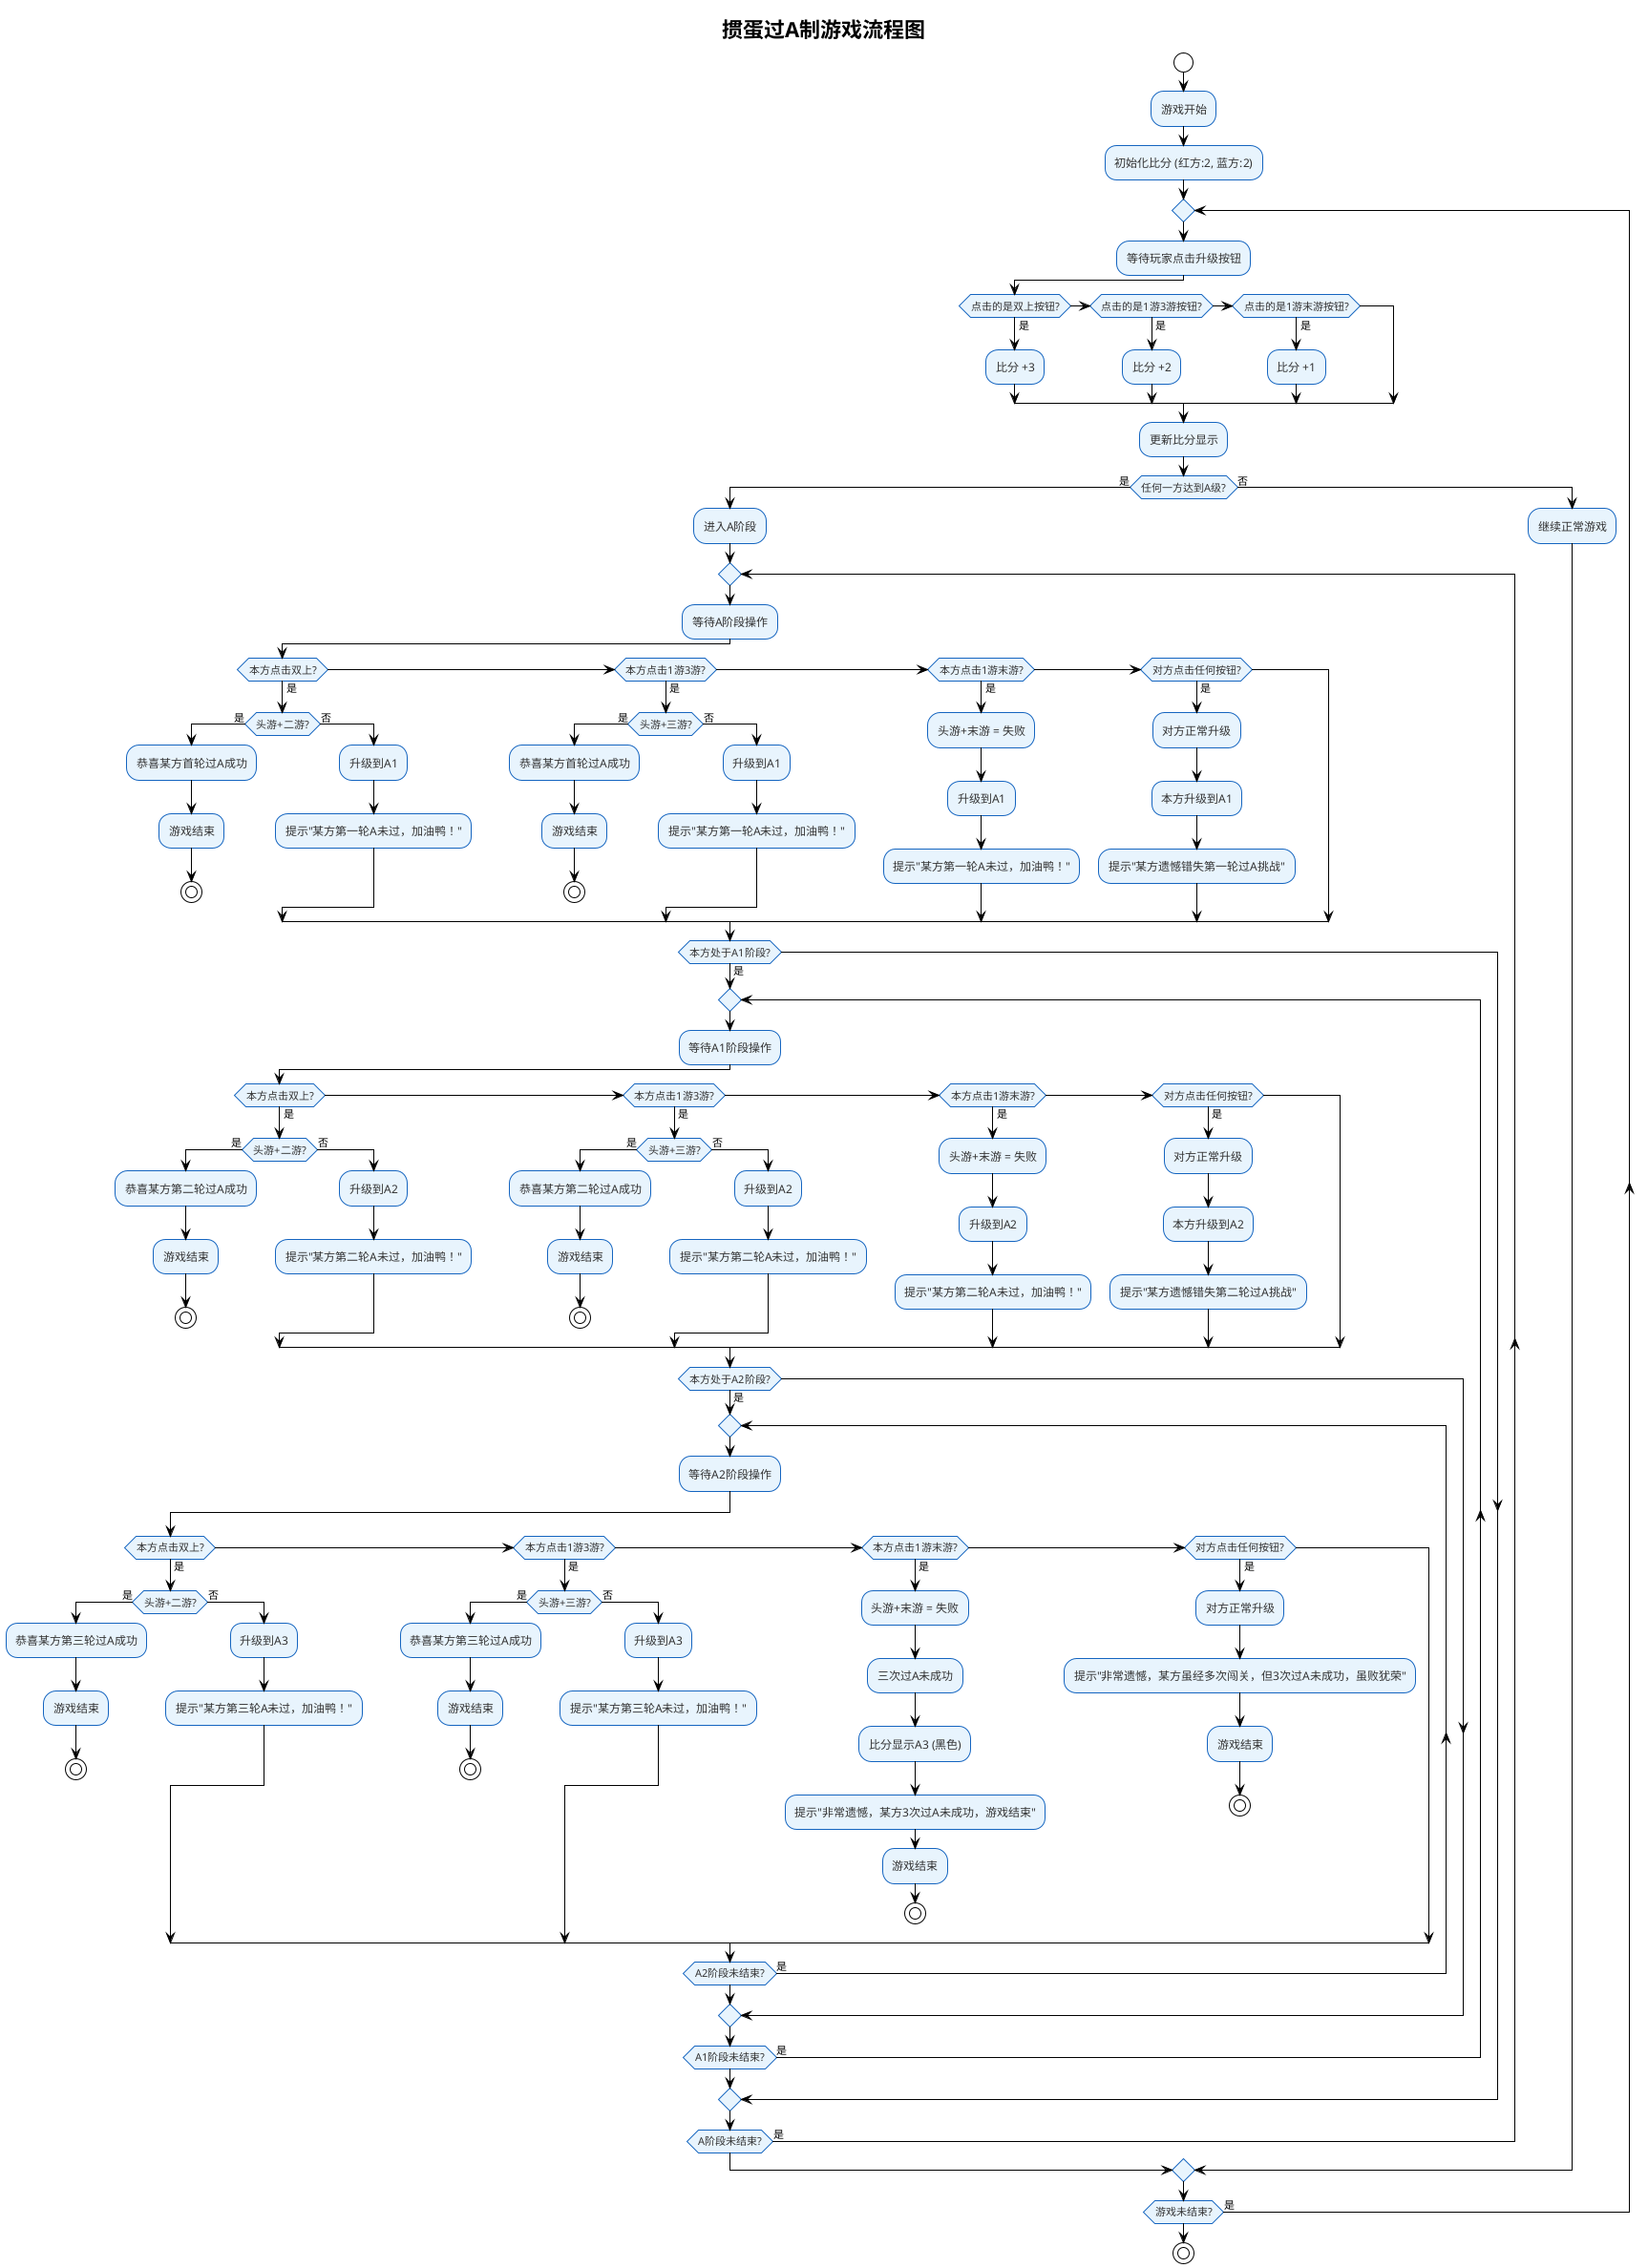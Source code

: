 @startuml 过A制流程图
!theme plain
skinparam backgroundColor #FFFFFF
skinparam activity {
  BackgroundColor #E8F4FD
  BorderColor #1565C0
  FontColor #333333
}

title 掼蛋过A制游戏流程图

start

:游戏开始;
:初始化比分 (红方:2, 蓝方:2);

repeat
  :等待玩家点击升级按钮;
  
  if (点击的是双上按钮?) then (是)
    :比分 +3;
  elseif (点击的是1游3游按钮?) then (是)
    :比分 +2;
  elseif (点击的是1游末游按钮?) then (是)
    :比分 +1;
  endif
  
  :更新比分显示;
  
  if (任何一方达到A级?) then (是)
    :进入A阶段;
    
    repeat
      :等待A阶段操作;
      
      if (本方点击双上?) then (是)
        if (头游+二游?) then (是)
          :恭喜某方首轮过A成功;
          :游戏结束;
          stop
        else (否)
          :升级到A1;
          :提示"某方第一轮A未过，加油鸭！";
        endif
      elseif (本方点击1游3游?) then (是)
        if (头游+三游?) then (是)
          :恭喜某方首轮过A成功;
          :游戏结束;
          stop
        else (否)
          :升级到A1;
          :提示"某方第一轮A未过，加油鸭！";
        endif
      elseif (本方点击1游末游?) then (是)
        :头游+末游 = 失败;
        :升级到A1;
        :提示"某方第一轮A未过，加油鸭！";
      elseif (对方点击任何按钮?) then (是)
        :对方正常升级;
        :本方升级到A1;
        :提示"某方遗憾错失第一轮过A挑战";
      endif
      
      if (本方处于A1阶段?) then (是)
        repeat
          :等待A1阶段操作;
          
          if (本方点击双上?) then (是)
            if (头游+二游?) then (是)
              :恭喜某方第二轮过A成功;
              :游戏结束;
              stop
            else (否)
              :升级到A2;
              :提示"某方第二轮A未过，加油鸭！";
            endif
          elseif (本方点击1游3游?) then (是)
            if (头游+三游?) then (是)
              :恭喜某方第二轮过A成功;
              :游戏结束;
              stop
            else (否)
              :升级到A2;
              :提示"某方第二轮A未过，加油鸭！";
            endif
          elseif (本方点击1游末游?) then (是)
            :头游+末游 = 失败;
            :升级到A2;
            :提示"某方第二轮A未过，加油鸭！";
          elseif (对方点击任何按钮?) then (是)
            :对方正常升级;
            :本方升级到A2;
            :提示"某方遗憾错失第二轮过A挑战";
          endif
          
          if (本方处于A2阶段?) then (是)
            repeat
              :等待A2阶段操作;
              
              if (本方点击双上?) then (是)
                if (头游+二游?) then (是)
                  :恭喜某方第三轮过A成功;
                  :游戏结束;
                  stop
                else (否)
                  :升级到A3;
                  :提示"某方第三轮A未过，加油鸭！";
                endif
              elseif (本方点击1游3游?) then (是)
                if (头游+三游?) then (是)
                  :恭喜某方第三轮过A成功;
                  :游戏结束;
                  stop
                else (否)
                  :升级到A3;
                  :提示"某方第三轮A未过，加油鸭！";
                endif
              elseif (本方点击1游末游?) then (是)
                :头游+末游 = 失败;
                :三次过A未成功;
                :比分显示A3 (黑色);
                :提示"非常遗憾，某方3次过A未成功，游戏结束";
                :游戏结束;
                stop
              elseif (对方点击任何按钮?) then (是)
                :对方正常升级;
                :提示"非常遗憾，某方虽经多次闯关，但3次过A未成功，虽败犹荣";
                :游戏结束;
                stop
              endif
            repeat while (A2阶段未结束?) is (是)
          endif
        repeat while (A1阶段未结束?) is (是)
      endif
      
    repeat while (A阶段未结束?) is (是)
  else (否)
    :继续正常游戏;
  endif
  
repeat while (游戏未结束?) is (是)

stop

@enduml

